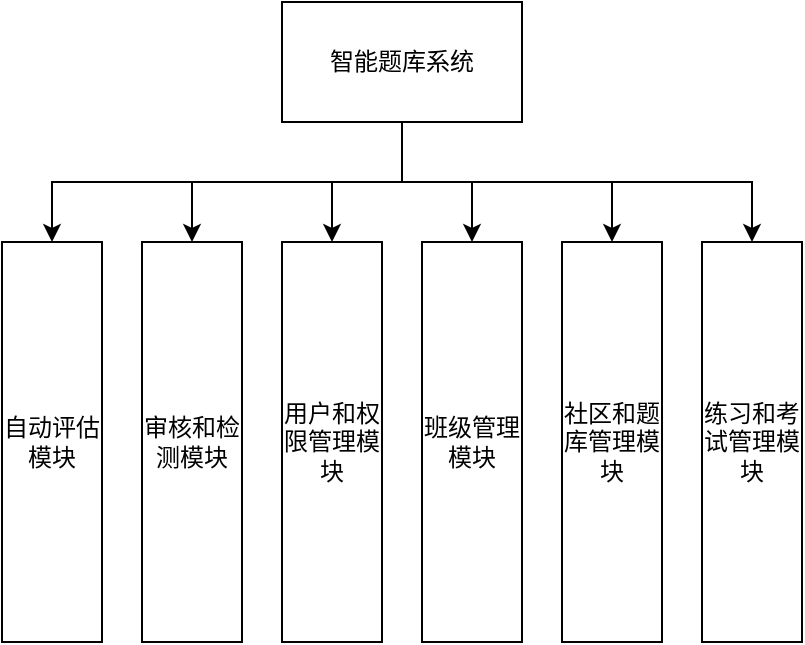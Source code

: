 <mxfile version="24.3.0" type="github">
  <diagram name="第 1 页" id="kRVQodbaFXy-0gnkXY9c">
    <mxGraphModel dx="1002" dy="535" grid="1" gridSize="10" guides="1" tooltips="1" connect="1" arrows="1" fold="1" page="1" pageScale="1" pageWidth="827" pageHeight="1169" math="0" shadow="0">
      <root>
        <mxCell id="0" />
        <mxCell id="1" parent="0" />
        <mxCell id="Vp7aRNDRigZrt6QZ6jA6-12" style="edgeStyle=orthogonalEdgeStyle;rounded=0;orthogonalLoop=1;jettySize=auto;html=1;exitX=0.5;exitY=1;exitDx=0;exitDy=0;" edge="1" parent="1" source="Vp7aRNDRigZrt6QZ6jA6-1" target="Vp7aRNDRigZrt6QZ6jA6-2">
          <mxGeometry relative="1" as="geometry" />
        </mxCell>
        <mxCell id="Vp7aRNDRigZrt6QZ6jA6-13" style="edgeStyle=orthogonalEdgeStyle;rounded=0;orthogonalLoop=1;jettySize=auto;html=1;exitX=0.5;exitY=1;exitDx=0;exitDy=0;" edge="1" parent="1" source="Vp7aRNDRigZrt6QZ6jA6-1" target="Vp7aRNDRigZrt6QZ6jA6-3">
          <mxGeometry relative="1" as="geometry" />
        </mxCell>
        <mxCell id="Vp7aRNDRigZrt6QZ6jA6-14" style="edgeStyle=orthogonalEdgeStyle;rounded=0;orthogonalLoop=1;jettySize=auto;html=1;exitX=0.5;exitY=1;exitDx=0;exitDy=0;" edge="1" parent="1" source="Vp7aRNDRigZrt6QZ6jA6-1" target="Vp7aRNDRigZrt6QZ6jA6-4">
          <mxGeometry relative="1" as="geometry" />
        </mxCell>
        <mxCell id="Vp7aRNDRigZrt6QZ6jA6-15" style="edgeStyle=orthogonalEdgeStyle;rounded=0;orthogonalLoop=1;jettySize=auto;html=1;exitX=0.5;exitY=1;exitDx=0;exitDy=0;entryX=0.5;entryY=0;entryDx=0;entryDy=0;" edge="1" parent="1" source="Vp7aRNDRigZrt6QZ6jA6-1" target="Vp7aRNDRigZrt6QZ6jA6-5">
          <mxGeometry relative="1" as="geometry" />
        </mxCell>
        <mxCell id="Vp7aRNDRigZrt6QZ6jA6-16" style="edgeStyle=orthogonalEdgeStyle;rounded=0;orthogonalLoop=1;jettySize=auto;html=1;exitX=0.5;exitY=1;exitDx=0;exitDy=0;" edge="1" parent="1" source="Vp7aRNDRigZrt6QZ6jA6-1" target="Vp7aRNDRigZrt6QZ6jA6-6">
          <mxGeometry relative="1" as="geometry" />
        </mxCell>
        <mxCell id="Vp7aRNDRigZrt6QZ6jA6-17" style="edgeStyle=orthogonalEdgeStyle;rounded=0;orthogonalLoop=1;jettySize=auto;html=1;exitX=0.5;exitY=1;exitDx=0;exitDy=0;entryX=0.5;entryY=0;entryDx=0;entryDy=0;" edge="1" parent="1" source="Vp7aRNDRigZrt6QZ6jA6-1" target="Vp7aRNDRigZrt6QZ6jA6-7">
          <mxGeometry relative="1" as="geometry" />
        </mxCell>
        <mxCell id="Vp7aRNDRigZrt6QZ6jA6-1" value="智能题库系统" style="rounded=0;whiteSpace=wrap;html=1;" vertex="1" parent="1">
          <mxGeometry x="480" y="200" width="120" height="60" as="geometry" />
        </mxCell>
        <mxCell id="Vp7aRNDRigZrt6QZ6jA6-2" value="自动评估模块" style="rounded=0;whiteSpace=wrap;html=1;" vertex="1" parent="1">
          <mxGeometry x="340" y="320" width="50" height="200" as="geometry" />
        </mxCell>
        <mxCell id="Vp7aRNDRigZrt6QZ6jA6-3" value="审核和检测模块" style="rounded=0;whiteSpace=wrap;html=1;" vertex="1" parent="1">
          <mxGeometry x="410" y="320" width="50" height="200" as="geometry" />
        </mxCell>
        <mxCell id="Vp7aRNDRigZrt6QZ6jA6-4" value="用户和权限管理模块" style="rounded=0;whiteSpace=wrap;html=1;" vertex="1" parent="1">
          <mxGeometry x="480" y="320" width="50" height="200" as="geometry" />
        </mxCell>
        <mxCell id="Vp7aRNDRigZrt6QZ6jA6-5" value="班级管理模块" style="rounded=0;whiteSpace=wrap;html=1;" vertex="1" parent="1">
          <mxGeometry x="550" y="320" width="50" height="200" as="geometry" />
        </mxCell>
        <mxCell id="Vp7aRNDRigZrt6QZ6jA6-6" value="社区和题库管理模块" style="rounded=0;whiteSpace=wrap;html=1;" vertex="1" parent="1">
          <mxGeometry x="620" y="320" width="50" height="200" as="geometry" />
        </mxCell>
        <mxCell id="Vp7aRNDRigZrt6QZ6jA6-7" value="练习和考试管理模块" style="rounded=0;whiteSpace=wrap;html=1;" vertex="1" parent="1">
          <mxGeometry x="690" y="320" width="50" height="200" as="geometry" />
        </mxCell>
      </root>
    </mxGraphModel>
  </diagram>
</mxfile>
